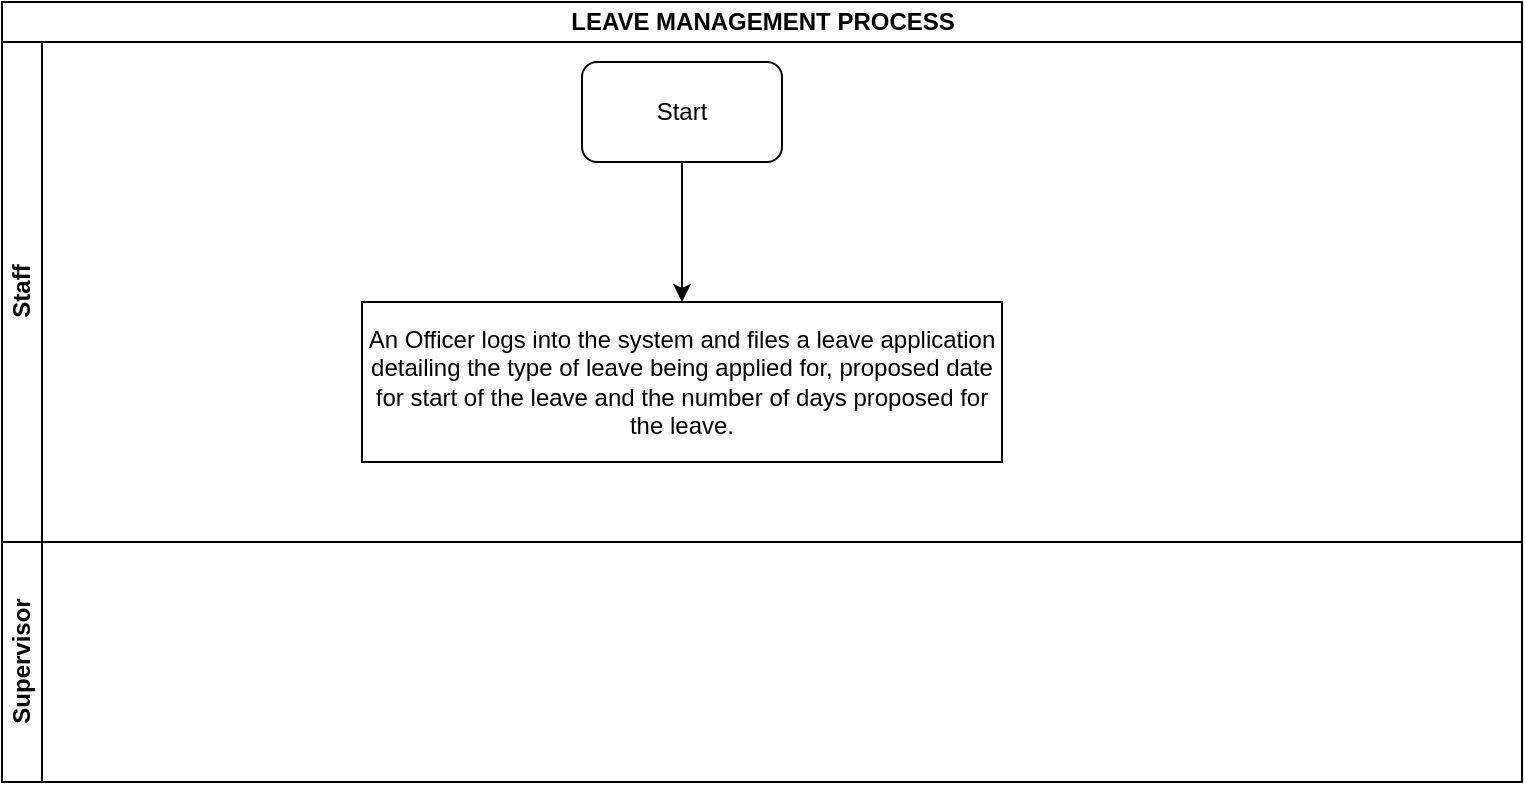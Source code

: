 <mxfile version="14.2.2" type="github">
  <diagram id="0QVj0R0pMa02MhXi8bS-" name="Page-1">
    <mxGraphModel dx="1038" dy="547" grid="1" gridSize="10" guides="1" tooltips="1" connect="1" arrows="1" fold="1" page="1" pageScale="1" pageWidth="1169" pageHeight="827" math="0" shadow="0">
      <root>
        <mxCell id="0" />
        <mxCell id="1" parent="0" />
        <mxCell id="tACZMejuWW3Y2qO-xWVl-1" value="LEAVE MANAGEMENT PROCESS" style="swimlane;html=1;childLayout=stackLayout;resizeParent=1;resizeParentMax=0;horizontal=1;startSize=20;horizontalStack=0;" vertex="1" parent="1">
          <mxGeometry x="10" y="10" width="760" height="390" as="geometry" />
        </mxCell>
        <mxCell id="tACZMejuWW3Y2qO-xWVl-2" value="Staff" style="swimlane;html=1;startSize=20;horizontal=0;" vertex="1" parent="tACZMejuWW3Y2qO-xWVl-1">
          <mxGeometry y="20" width="760" height="250" as="geometry" />
        </mxCell>
        <mxCell id="tACZMejuWW3Y2qO-xWVl-6" value="Start" style="rounded=1;whiteSpace=wrap;html=1;" vertex="1" parent="tACZMejuWW3Y2qO-xWVl-2">
          <mxGeometry x="290" y="10" width="100" height="50" as="geometry" />
        </mxCell>
        <mxCell id="tACZMejuWW3Y2qO-xWVl-9" value="An Officer logs into the system and files a leave application detailing the type of leave being applied for, proposed date for start of the leave and the number of days proposed for the leave." style="rounded=0;whiteSpace=wrap;html=1;" vertex="1" parent="tACZMejuWW3Y2qO-xWVl-2">
          <mxGeometry x="180" y="130" width="320" height="80" as="geometry" />
        </mxCell>
        <mxCell id="tACZMejuWW3Y2qO-xWVl-8" value="" style="edgeStyle=orthogonalEdgeStyle;rounded=0;orthogonalLoop=1;jettySize=auto;html=1;" edge="1" parent="tACZMejuWW3Y2qO-xWVl-2" source="tACZMejuWW3Y2qO-xWVl-6" target="tACZMejuWW3Y2qO-xWVl-9">
          <mxGeometry relative="1" as="geometry">
            <mxPoint x="340" y="135" as="targetPoint" />
          </mxGeometry>
        </mxCell>
        <mxCell id="tACZMejuWW3Y2qO-xWVl-3" value="Supervisor" style="swimlane;html=1;startSize=20;horizontal=0;" vertex="1" parent="tACZMejuWW3Y2qO-xWVl-1">
          <mxGeometry y="270" width="760" height="120" as="geometry" />
        </mxCell>
      </root>
    </mxGraphModel>
  </diagram>
</mxfile>
